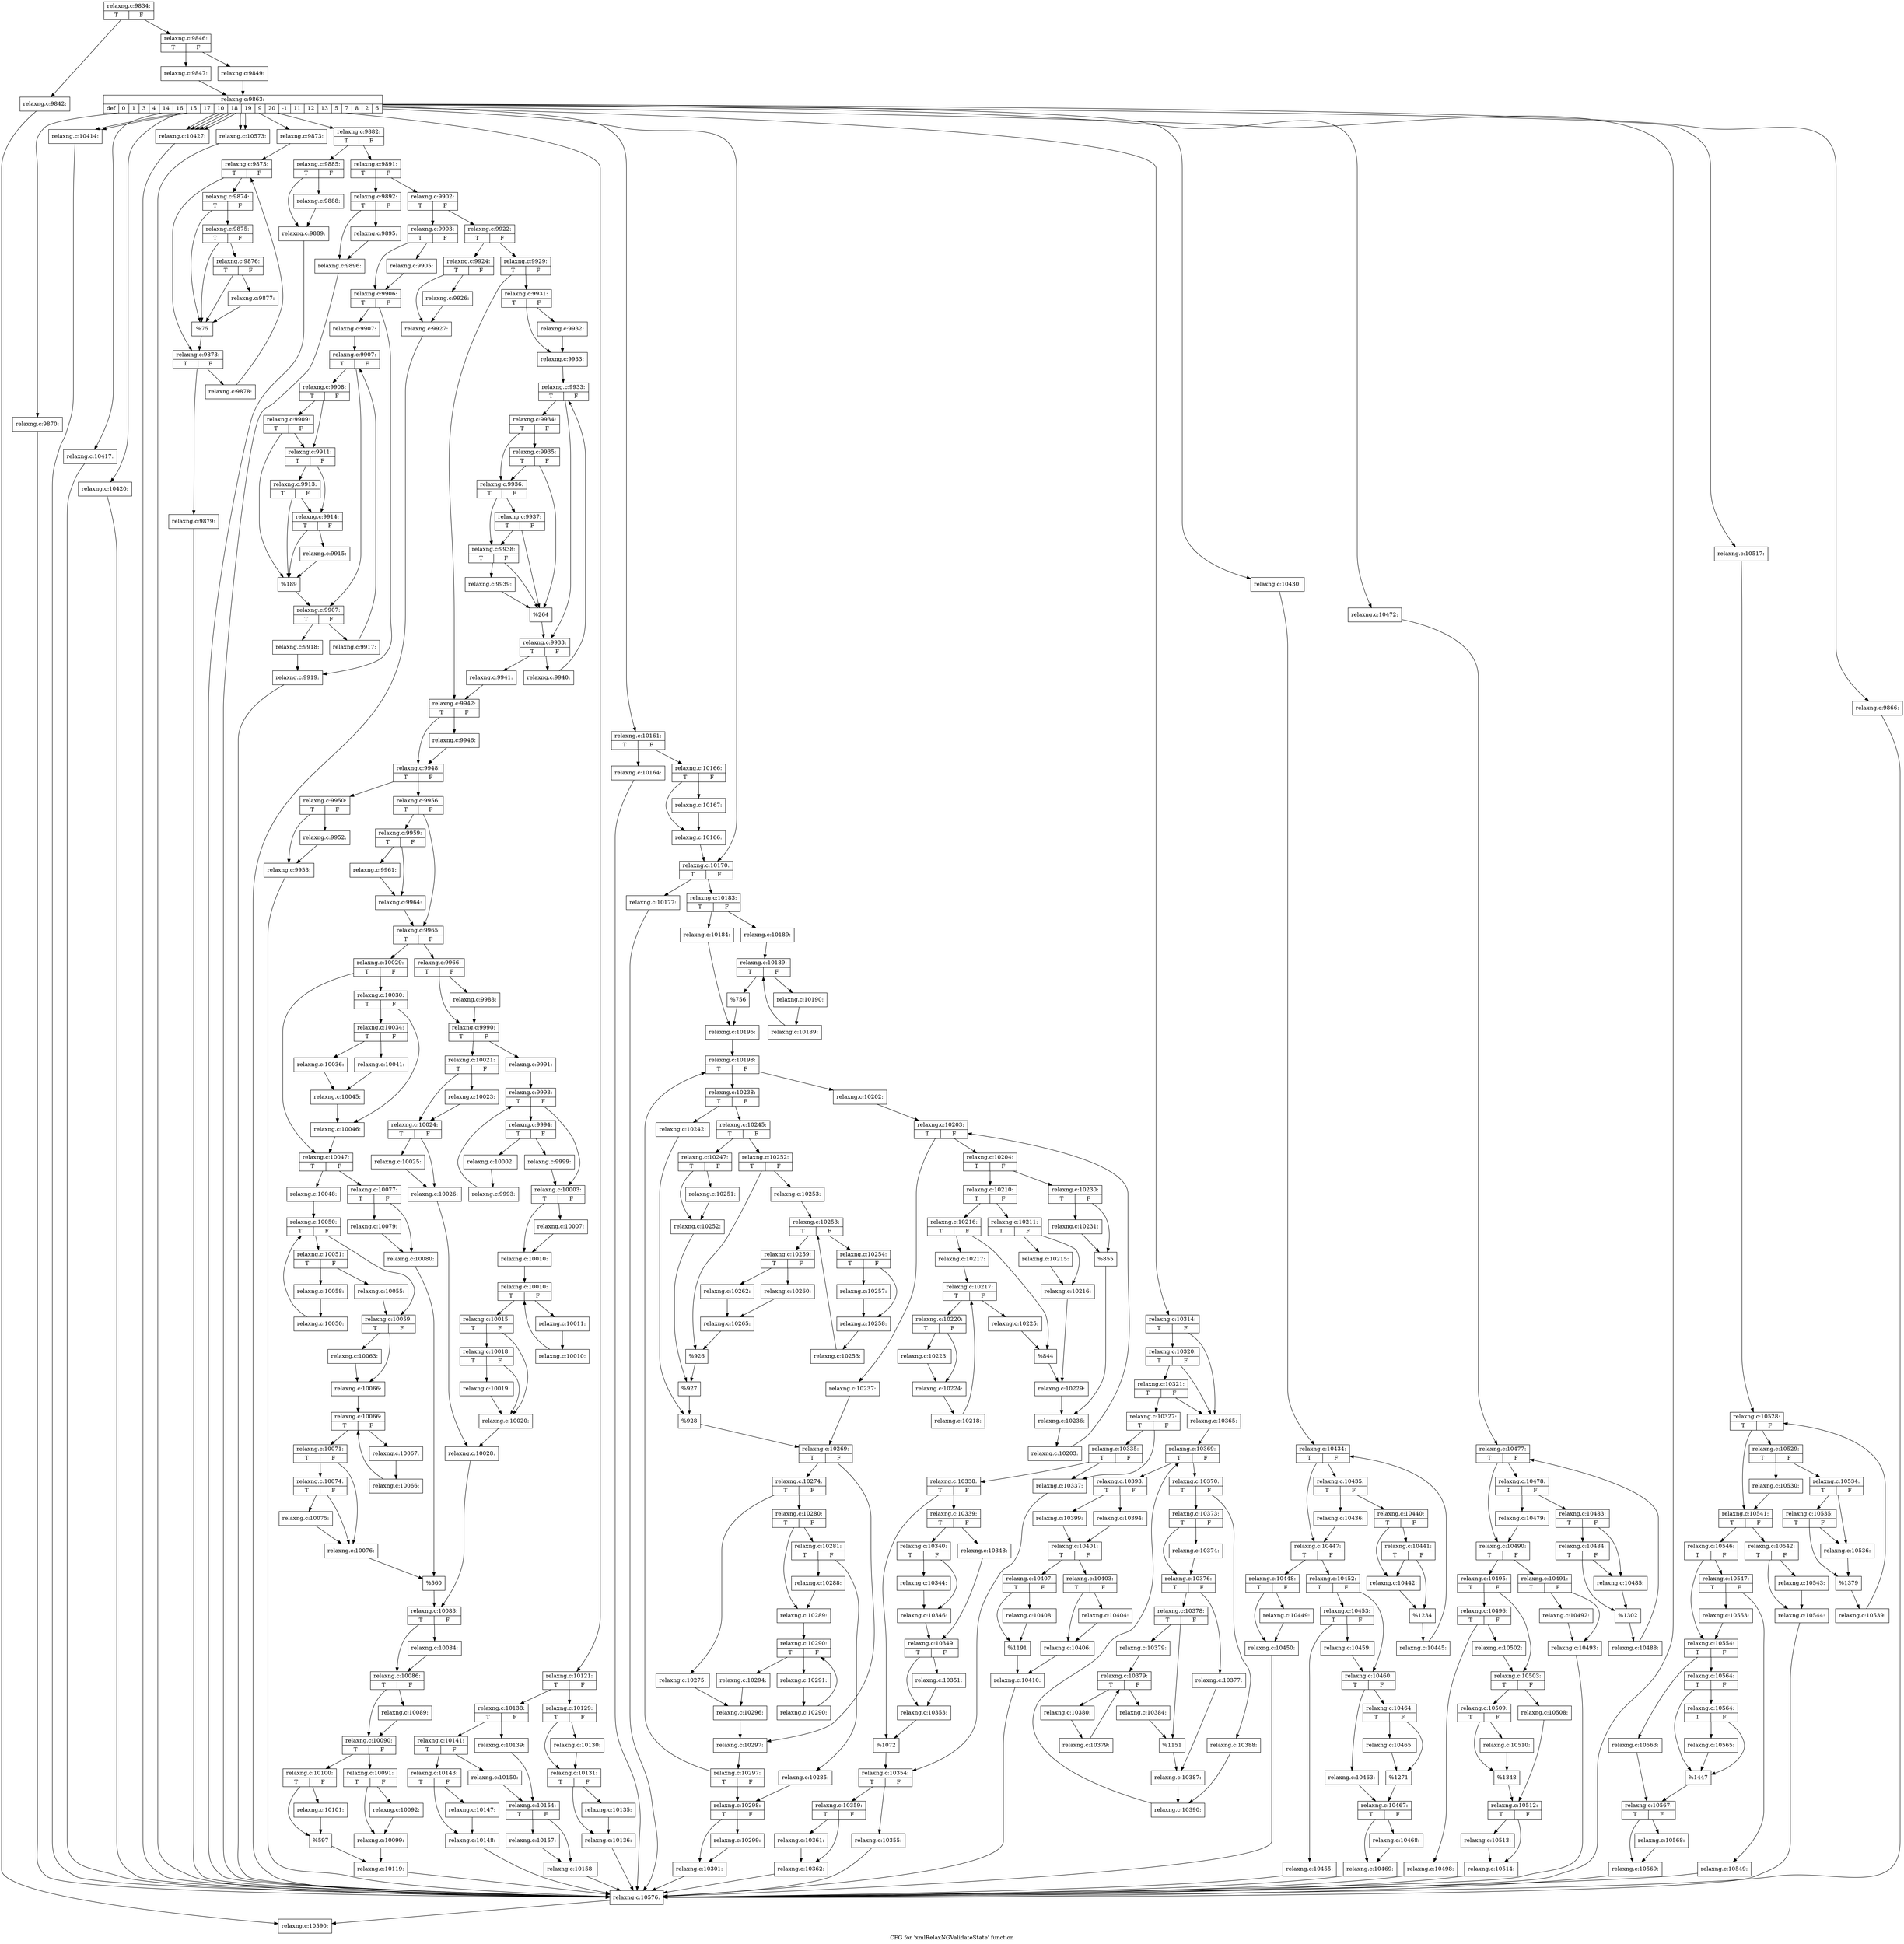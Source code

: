 digraph "CFG for 'xmlRelaxNGValidateState' function" {
	label="CFG for 'xmlRelaxNGValidateState' function";

	Node0x3f89420 [shape=record,label="{relaxng.c:9834:|{<s0>T|<s1>F}}"];
	Node0x3f89420 -> Node0x3fa2220;
	Node0x3f89420 -> Node0x3fa2270;
	Node0x3fa2220 [shape=record,label="{relaxng.c:9842:}"];
	Node0x3fa2220 -> Node0x3fa0530;
	Node0x3fa2270 [shape=record,label="{relaxng.c:9846:|{<s0>T|<s1>F}}"];
	Node0x3fa2270 -> Node0x3fa2980;
	Node0x3fa2270 -> Node0x3fa2a20;
	Node0x3fa2980 [shape=record,label="{relaxng.c:9847:}"];
	Node0x3fa2980 -> Node0x3fa29d0;
	Node0x3fa2a20 [shape=record,label="{relaxng.c:9849:}"];
	Node0x3fa2a20 -> Node0x3fa29d0;
	Node0x3fa29d0 [shape=record,label="{relaxng.c:9863:|{<s0>def|<s1>0|<s2>1|<s3>3|<s4>4|<s5>14|<s6>16|<s7>15|<s8>17|<s9>10|<s10>18|<s11>19|<s12>9|<s13>20|<s14>-1|<s15>11|<s16>12|<s17>13|<s18>5|<s19>7|<s20>8|<s21>2|<s22>6}}"];
	Node0x3fa29d0 -> Node0x3fa3830;
	Node0x3fa29d0 -> Node0x3fa3d80;
	Node0x3fa29d0 -> Node0x3fa4160;
	Node0x3fa29d0 -> Node0x3fa4380;
	Node0x3fa29d0 -> Node0x3fa6180;
	Node0x3fa29d0 -> Node0x3d61df0;
	Node0x3fa29d0 -> Node0x3d686e0;
	Node0x3fa29d0 -> Node0x3d69930;
	Node0x3fa29d0 -> Node0x3d7e530;
	Node0x3fa29d0 -> Node0x3fbaa30;
	Node0x3fa29d0 -> Node0x3fbaa30;
	Node0x3fa29d0 -> Node0x3fbaf10;
	Node0x3fa29d0 -> Node0x3fbbc40;
	Node0x3fa29d0 -> Node0x3fa3cc0;
	Node0x3fa29d0 -> Node0x3fa3cc0;
	Node0x3fa29d0 -> Node0x3fa3cc0;
	Node0x3fa29d0 -> Node0x3fa3cc0;
	Node0x3fa29d0 -> Node0x3fa3cc0;
	Node0x3fa29d0 -> Node0x3fbc6d0;
	Node0x3fa29d0 -> Node0x3fc2420;
	Node0x3fa29d0 -> Node0x3fc8be0;
	Node0x3fa29d0 -> Node0x3fd13f0;
	Node0x3fa29d0 -> Node0x3fd13f0;
	Node0x3fa3d80 [shape=record,label="{relaxng.c:9866:}"];
	Node0x3fa3d80 -> Node0x3fa3830;
	Node0x3fa4160 [shape=record,label="{relaxng.c:9870:}"];
	Node0x3fa4160 -> Node0x3fa3830;
	Node0x3fa4380 [shape=record,label="{relaxng.c:9873:}"];
	Node0x3fa4380 -> Node0x3fa4400;
	Node0x3fa4400 [shape=record,label="{relaxng.c:9873:|{<s0>T|<s1>F}}"];
	Node0x3fa4400 -> Node0x3fa46f0;
	Node0x3fa4400 -> Node0x3fa46a0;
	Node0x3fa46f0 [shape=record,label="{relaxng.c:9874:|{<s0>T|<s1>F}}"];
	Node0x3fa46f0 -> Node0x3fa49d0;
	Node0x3fa46f0 -> Node0x3fa4af0;
	Node0x3fa4af0 [shape=record,label="{relaxng.c:9875:|{<s0>T|<s1>F}}"];
	Node0x3fa4af0 -> Node0x3fa49d0;
	Node0x3fa4af0 -> Node0x3fa4a70;
	Node0x3fa4a70 [shape=record,label="{relaxng.c:9876:|{<s0>T|<s1>F}}"];
	Node0x3fa4a70 -> Node0x3fa49d0;
	Node0x3fa4a70 -> Node0x3fa4a20;
	Node0x3fa4a20 [shape=record,label="{relaxng.c:9877:}"];
	Node0x3fa4a20 -> Node0x3fa49d0;
	Node0x3fa49d0 [shape=record,label="{%75}"];
	Node0x3fa49d0 -> Node0x3fa46a0;
	Node0x3fa46a0 [shape=record,label="{relaxng.c:9873:|{<s0>T|<s1>F}}"];
	Node0x3fa46a0 -> Node0x3fa54e0;
	Node0x3fa46a0 -> Node0x3fa4620;
	Node0x3fa54e0 [shape=record,label="{relaxng.c:9878:}"];
	Node0x3fa54e0 -> Node0x3fa4400;
	Node0x3fa4620 [shape=record,label="{relaxng.c:9879:}"];
	Node0x3fa4620 -> Node0x3fa3830;
	Node0x3fa6180 [shape=record,label="{relaxng.c:9882:|{<s0>T|<s1>F}}"];
	Node0x3fa6180 -> Node0x3fa67e0;
	Node0x3fa6180 -> Node0x3fa6830;
	Node0x3fa67e0 [shape=record,label="{relaxng.c:9885:|{<s0>T|<s1>F}}"];
	Node0x3fa67e0 -> Node0x3fa6fb0;
	Node0x3fa67e0 -> Node0x3fa7000;
	Node0x3fa6fb0 [shape=record,label="{relaxng.c:9888:}"];
	Node0x3fa6fb0 -> Node0x3fa7000;
	Node0x3fa7000 [shape=record,label="{relaxng.c:9889:}"];
	Node0x3fa7000 -> Node0x3fa3830;
	Node0x3fa6830 [shape=record,label="{relaxng.c:9891:|{<s0>T|<s1>F}}"];
	Node0x3fa6830 -> Node0x3fa7830;
	Node0x3fa6830 -> Node0x3fa7880;
	Node0x3fa7830 [shape=record,label="{relaxng.c:9892:|{<s0>T|<s1>F}}"];
	Node0x3fa7830 -> Node0x3fa7fd0;
	Node0x3fa7830 -> Node0x3fa8020;
	Node0x3fa7fd0 [shape=record,label="{relaxng.c:9895:}"];
	Node0x3fa7fd0 -> Node0x3fa8020;
	Node0x3fa8020 [shape=record,label="{relaxng.c:9896:}"];
	Node0x3fa8020 -> Node0x3fa3830;
	Node0x3fa7880 [shape=record,label="{relaxng.c:9902:|{<s0>T|<s1>F}}"];
	Node0x3fa7880 -> Node0x3fa8850;
	Node0x3fa7880 -> Node0x3fa88a0;
	Node0x3fa8850 [shape=record,label="{relaxng.c:9903:|{<s0>T|<s1>F}}"];
	Node0x3fa8850 -> Node0x3fa9450;
	Node0x3fa8850 -> Node0x3fa94a0;
	Node0x3fa9450 [shape=record,label="{relaxng.c:9905:}"];
	Node0x3fa9450 -> Node0x3fa94a0;
	Node0x3fa94a0 [shape=record,label="{relaxng.c:9906:|{<s0>T|<s1>F}}"];
	Node0x3fa94a0 -> Node0x3fa9ba0;
	Node0x3fa94a0 -> Node0x3fa9bf0;
	Node0x3fa9ba0 [shape=record,label="{relaxng.c:9907:}"];
	Node0x3fa9ba0 -> Node0x3faa070;
	Node0x3faa070 [shape=record,label="{relaxng.c:9907:|{<s0>T|<s1>F}}"];
	Node0x3faa070 -> Node0x3faa300;
	Node0x3faa070 -> Node0x3faa2b0;
	Node0x3faa300 [shape=record,label="{relaxng.c:9908:|{<s0>T|<s1>F}}"];
	Node0x3faa300 -> Node0x3faa8b0;
	Node0x3faa300 -> Node0x3faa830;
	Node0x3faa8b0 [shape=record,label="{relaxng.c:9909:|{<s0>T|<s1>F}}"];
	Node0x3faa8b0 -> Node0x3faa710;
	Node0x3faa8b0 -> Node0x3faa830;
	Node0x3faa830 [shape=record,label="{relaxng.c:9911:|{<s0>T|<s1>F}}"];
	Node0x3faa830 -> Node0x3fab3a0;
	Node0x3faa830 -> Node0x3faa7b0;
	Node0x3fab3a0 [shape=record,label="{relaxng.c:9913:|{<s0>T|<s1>F}}"];
	Node0x3fab3a0 -> Node0x3faa710;
	Node0x3fab3a0 -> Node0x3faa7b0;
	Node0x3faa7b0 [shape=record,label="{relaxng.c:9914:|{<s0>T|<s1>F}}"];
	Node0x3faa7b0 -> Node0x3faa710;
	Node0x3faa7b0 -> Node0x3faa760;
	Node0x3faa760 [shape=record,label="{relaxng.c:9915:}"];
	Node0x3faa760 -> Node0x3faa710;
	Node0x3faa710 [shape=record,label="{%189}"];
	Node0x3faa710 -> Node0x3faa2b0;
	Node0x3faa2b0 [shape=record,label="{relaxng.c:9907:|{<s0>T|<s1>F}}"];
	Node0x3faa2b0 -> Node0x3fac3d0;
	Node0x3faa2b0 -> Node0x3faa230;
	Node0x3fac3d0 [shape=record,label="{relaxng.c:9917:}"];
	Node0x3fac3d0 -> Node0x3faa070;
	Node0x3faa230 [shape=record,label="{relaxng.c:9918:}"];
	Node0x3faa230 -> Node0x3fa9bf0;
	Node0x3fa9bf0 [shape=record,label="{relaxng.c:9919:}"];
	Node0x3fa9bf0 -> Node0x3fa3830;
	Node0x3fa88a0 [shape=record,label="{relaxng.c:9922:|{<s0>T|<s1>F}}"];
	Node0x3fa88a0 -> Node0x387ea90;
	Node0x3fa88a0 -> Node0x3fad2a0;
	Node0x387ea90 [shape=record,label="{relaxng.c:9924:|{<s0>T|<s1>F}}"];
	Node0x387ea90 -> Node0x3fad5d0;
	Node0x387ea90 -> Node0x3fadd40;
	Node0x3fad5d0 [shape=record,label="{relaxng.c:9926:}"];
	Node0x3fad5d0 -> Node0x3fadd40;
	Node0x3fadd40 [shape=record,label="{relaxng.c:9927:}"];
	Node0x3fadd40 -> Node0x3fa3830;
	Node0x3fad2a0 [shape=record,label="{relaxng.c:9929:|{<s0>T|<s1>F}}"];
	Node0x3fad2a0 -> Node0x3fae5e0;
	Node0x3fad2a0 -> Node0x3fae630;
	Node0x3fae5e0 [shape=record,label="{relaxng.c:9931:|{<s0>T|<s1>F}}"];
	Node0x3fae5e0 -> Node0x3faeaa0;
	Node0x3fae5e0 -> Node0x3faeaf0;
	Node0x3faeaa0 [shape=record,label="{relaxng.c:9932:}"];
	Node0x3faeaa0 -> Node0x3faeaf0;
	Node0x3faeaf0 [shape=record,label="{relaxng.c:9933:}"];
	Node0x3faeaf0 -> Node0x3faf120;
	Node0x3faf120 [shape=record,label="{relaxng.c:9933:|{<s0>T|<s1>F}}"];
	Node0x3faf120 -> Node0x3facc00;
	Node0x3faf120 -> Node0x3fa5530;
	Node0x3facc00 [shape=record,label="{relaxng.c:9934:|{<s0>T|<s1>F}}"];
	Node0x3facc00 -> Node0x3d416c0;
	Node0x3facc00 -> Node0x3d41640;
	Node0x3d416c0 [shape=record,label="{relaxng.c:9935:|{<s0>T|<s1>F}}"];
	Node0x3d416c0 -> Node0x3d41520;
	Node0x3d416c0 -> Node0x3d41640;
	Node0x3d41640 [shape=record,label="{relaxng.c:9936:|{<s0>T|<s1>F}}"];
	Node0x3d41640 -> Node0x3d42230;
	Node0x3d41640 -> Node0x3d415c0;
	Node0x3d42230 [shape=record,label="{relaxng.c:9937:|{<s0>T|<s1>F}}"];
	Node0x3d42230 -> Node0x3d41520;
	Node0x3d42230 -> Node0x3d415c0;
	Node0x3d415c0 [shape=record,label="{relaxng.c:9938:|{<s0>T|<s1>F}}"];
	Node0x3d415c0 -> Node0x3d41520;
	Node0x3d415c0 -> Node0x3d41570;
	Node0x3d41570 [shape=record,label="{relaxng.c:9939:}"];
	Node0x3d41570 -> Node0x3d41520;
	Node0x3d41520 [shape=record,label="{%264}"];
	Node0x3d41520 -> Node0x3fa5530;
	Node0x3fa5530 [shape=record,label="{relaxng.c:9933:|{<s0>T|<s1>F}}"];
	Node0x3fa5530 -> Node0x3d43260;
	Node0x3fa5530 -> Node0x3faf300;
	Node0x3d43260 [shape=record,label="{relaxng.c:9940:}"];
	Node0x3d43260 -> Node0x3faf120;
	Node0x3faf300 [shape=record,label="{relaxng.c:9941:}"];
	Node0x3faf300 -> Node0x3fae630;
	Node0x3fae630 [shape=record,label="{relaxng.c:9942:|{<s0>T|<s1>F}}"];
	Node0x3fae630 -> Node0x3d440d0;
	Node0x3fae630 -> Node0x3d44120;
	Node0x3d440d0 [shape=record,label="{relaxng.c:9946:}"];
	Node0x3d440d0 -> Node0x3d44120;
	Node0x3d44120 [shape=record,label="{relaxng.c:9948:|{<s0>T|<s1>F}}"];
	Node0x3d44120 -> Node0x3d44c90;
	Node0x3d44120 -> Node0x3d44ce0;
	Node0x3d44c90 [shape=record,label="{relaxng.c:9950:|{<s0>T|<s1>F}}"];
	Node0x3d44c90 -> Node0x3d451e0;
	Node0x3d44c90 -> Node0x3d45230;
	Node0x3d451e0 [shape=record,label="{relaxng.c:9952:}"];
	Node0x3d451e0 -> Node0x3d45230;
	Node0x3d45230 [shape=record,label="{relaxng.c:9953:}"];
	Node0x3d45230 -> Node0x3fa3830;
	Node0x3d44ce0 [shape=record,label="{relaxng.c:9956:|{<s0>T|<s1>F}}"];
	Node0x3d44ce0 -> Node0x3d45f40;
	Node0x3d44ce0 -> Node0x3d45f90;
	Node0x3d45f40 [shape=record,label="{relaxng.c:9959:|{<s0>T|<s1>F}}"];
	Node0x3d45f40 -> Node0x3d46820;
	Node0x3d45f40 -> Node0x3d46870;
	Node0x3d46820 [shape=record,label="{relaxng.c:9961:}"];
	Node0x3d46820 -> Node0x3d46870;
	Node0x3d46870 [shape=record,label="{relaxng.c:9964:}"];
	Node0x3d46870 -> Node0x3d45f90;
	Node0x3d45f90 [shape=record,label="{relaxng.c:9965:|{<s0>T|<s1>F}}"];
	Node0x3d45f90 -> Node0x3d471d0;
	Node0x3d45f90 -> Node0x3d47270;
	Node0x3d471d0 [shape=record,label="{relaxng.c:9966:|{<s0>T|<s1>F}}"];
	Node0x3d471d0 -> Node0x39ec740;
	Node0x3d471d0 -> Node0x39ec6f0;
	Node0x39ec740 [shape=record,label="{relaxng.c:9988:}"];
	Node0x39ec740 -> Node0x39ec6f0;
	Node0x39ec6f0 [shape=record,label="{relaxng.c:9990:|{<s0>T|<s1>F}}"];
	Node0x39ec6f0 -> Node0x39ed950;
	Node0x39ec6f0 -> Node0x39ed9f0;
	Node0x39ed950 [shape=record,label="{relaxng.c:9991:}"];
	Node0x39ed950 -> Node0x39ee0d0;
	Node0x39ee0d0 [shape=record,label="{relaxng.c:9993:|{<s0>T|<s1>F}}"];
	Node0x39ee0d0 -> Node0x39ee2d0;
	Node0x39ee0d0 -> Node0x39edf70;
	Node0x39ee2d0 [shape=record,label="{relaxng.c:9994:|{<s0>T|<s1>F}}"];
	Node0x39ee2d0 -> Node0x39ef390;
	Node0x39ee2d0 -> Node0x39ef3e0;
	Node0x39ef390 [shape=record,label="{relaxng.c:9999:}"];
	Node0x39ef390 -> Node0x39edf70;
	Node0x39ef3e0 [shape=record,label="{relaxng.c:10002:}"];
	Node0x39ef3e0 -> Node0x39ee280;
	Node0x39ee280 [shape=record,label="{relaxng.c:9993:}"];
	Node0x39ee280 -> Node0x39ee0d0;
	Node0x39edf70 [shape=record,label="{relaxng.c:10003:|{<s0>T|<s1>F}}"];
	Node0x39edf70 -> Node0x39efd00;
	Node0x39edf70 -> Node0x39efd50;
	Node0x39efd00 [shape=record,label="{relaxng.c:10007:}"];
	Node0x39efd00 -> Node0x39efd50;
	Node0x39efd50 [shape=record,label="{relaxng.c:10010:}"];
	Node0x39efd50 -> Node0x39f06c0;
	Node0x39f06c0 [shape=record,label="{relaxng.c:10010:|{<s0>T|<s1>F}}"];
	Node0x39f06c0 -> Node0x3d53bc0;
	Node0x39f06c0 -> Node0x39f0560;
	Node0x3d53bc0 [shape=record,label="{relaxng.c:10011:}"];
	Node0x3d53bc0 -> Node0x3d53b70;
	Node0x3d53b70 [shape=record,label="{relaxng.c:10010:}"];
	Node0x3d53b70 -> Node0x39f06c0;
	Node0x39f0560 [shape=record,label="{relaxng.c:10015:|{<s0>T|<s1>F}}"];
	Node0x39f0560 -> Node0x3d55240;
	Node0x39f0560 -> Node0x3d551f0;
	Node0x3d55240 [shape=record,label="{relaxng.c:10018:|{<s0>T|<s1>F}}"];
	Node0x3d55240 -> Node0x3d551a0;
	Node0x3d55240 -> Node0x3d551f0;
	Node0x3d551a0 [shape=record,label="{relaxng.c:10019:}"];
	Node0x3d551a0 -> Node0x3d551f0;
	Node0x3d551f0 [shape=record,label="{relaxng.c:10020:}"];
	Node0x3d551f0 -> Node0x39ed9a0;
	Node0x39ed9f0 [shape=record,label="{relaxng.c:10021:|{<s0>T|<s1>F}}"];
	Node0x39ed9f0 -> Node0x3d55ce0;
	Node0x39ed9f0 -> Node0x3d55d30;
	Node0x3d55ce0 [shape=record,label="{relaxng.c:10023:}"];
	Node0x3d55ce0 -> Node0x3d55d30;
	Node0x3d55d30 [shape=record,label="{relaxng.c:10024:|{<s0>T|<s1>F}}"];
	Node0x3d55d30 -> Node0x3d56570;
	Node0x3d55d30 -> Node0x3d565c0;
	Node0x3d56570 [shape=record,label="{relaxng.c:10025:}"];
	Node0x3d56570 -> Node0x3d565c0;
	Node0x3d565c0 [shape=record,label="{relaxng.c:10026:}"];
	Node0x3d565c0 -> Node0x39ed9a0;
	Node0x39ed9a0 [shape=record,label="{relaxng.c:10028:}"];
	Node0x39ed9a0 -> Node0x3d47220;
	Node0x3d47270 [shape=record,label="{relaxng.c:10029:|{<s0>T|<s1>F}}"];
	Node0x3d47270 -> Node0x3d56f40;
	Node0x3d47270 -> Node0x3d56f90;
	Node0x3d56f40 [shape=record,label="{relaxng.c:10030:|{<s0>T|<s1>F}}"];
	Node0x3d56f40 -> Node0x39ec410;
	Node0x3d56f40 -> Node0x3d57bd0;
	Node0x39ec410 [shape=record,label="{relaxng.c:10034:|{<s0>T|<s1>F}}"];
	Node0x39ec410 -> Node0x3d58350;
	Node0x39ec410 -> Node0x3d583f0;
	Node0x3d58350 [shape=record,label="{relaxng.c:10036:}"];
	Node0x3d58350 -> Node0x3d583a0;
	Node0x3d583f0 [shape=record,label="{relaxng.c:10041:}"];
	Node0x3d583f0 -> Node0x3d583a0;
	Node0x3d583a0 [shape=record,label="{relaxng.c:10045:}"];
	Node0x3d583a0 -> Node0x3d57bd0;
	Node0x3d57bd0 [shape=record,label="{relaxng.c:10046:}"];
	Node0x3d57bd0 -> Node0x3d56f90;
	Node0x3d56f90 [shape=record,label="{relaxng.c:10047:|{<s0>T|<s1>F}}"];
	Node0x3d56f90 -> Node0x3d59570;
	Node0x3d56f90 -> Node0x3d59610;
	Node0x3d59570 [shape=record,label="{relaxng.c:10048:}"];
	Node0x3d59570 -> Node0x3d59cf0;
	Node0x3d59cf0 [shape=record,label="{relaxng.c:10050:|{<s0>T|<s1>F}}"];
	Node0x3d59cf0 -> Node0x3d59ef0;
	Node0x3d59cf0 -> Node0x3d59b90;
	Node0x3d59ef0 [shape=record,label="{relaxng.c:10051:|{<s0>T|<s1>F}}"];
	Node0x3d59ef0 -> Node0x3d5abe0;
	Node0x3d59ef0 -> Node0x3d5ac30;
	Node0x3d5abe0 [shape=record,label="{relaxng.c:10055:}"];
	Node0x3d5abe0 -> Node0x3d59b90;
	Node0x3d5ac30 [shape=record,label="{relaxng.c:10058:}"];
	Node0x3d5ac30 -> Node0x3d59ea0;
	Node0x3d59ea0 [shape=record,label="{relaxng.c:10050:}"];
	Node0x3d59ea0 -> Node0x3d59cf0;
	Node0x3d59b90 [shape=record,label="{relaxng.c:10059:|{<s0>T|<s1>F}}"];
	Node0x3d59b90 -> Node0x3d5b550;
	Node0x3d59b90 -> Node0x3d5b5a0;
	Node0x3d5b550 [shape=record,label="{relaxng.c:10063:}"];
	Node0x3d5b550 -> Node0x3d5b5a0;
	Node0x3d5b5a0 [shape=record,label="{relaxng.c:10066:}"];
	Node0x3d5b5a0 -> Node0x3d5bf10;
	Node0x3d5bf10 [shape=record,label="{relaxng.c:10066:|{<s0>T|<s1>F}}"];
	Node0x3d5bf10 -> Node0x3d5c170;
	Node0x3d5bf10 -> Node0x3d5bdb0;
	Node0x3d5c170 [shape=record,label="{relaxng.c:10067:}"];
	Node0x3d5c170 -> Node0x3d5c120;
	Node0x3d5c120 [shape=record,label="{relaxng.c:10066:}"];
	Node0x3d5c120 -> Node0x3d5bf10;
	Node0x3d5bdb0 [shape=record,label="{relaxng.c:10071:|{<s0>T|<s1>F}}"];
	Node0x3d5bdb0 -> Node0x3d5dd40;
	Node0x3d5bdb0 -> Node0x3d5dcf0;
	Node0x3d5dd40 [shape=record,label="{relaxng.c:10074:|{<s0>T|<s1>F}}"];
	Node0x3d5dd40 -> Node0x3d5dca0;
	Node0x3d5dd40 -> Node0x3d5dcf0;
	Node0x3d5dca0 [shape=record,label="{relaxng.c:10075:}"];
	Node0x3d5dca0 -> Node0x3d5dcf0;
	Node0x3d5dcf0 [shape=record,label="{relaxng.c:10076:}"];
	Node0x3d5dcf0 -> Node0x3d595c0;
	Node0x3d59610 [shape=record,label="{relaxng.c:10077:|{<s0>T|<s1>F}}"];
	Node0x3d59610 -> Node0x3d5e7e0;
	Node0x3d59610 -> Node0x3d5e830;
	Node0x3d5e7e0 [shape=record,label="{relaxng.c:10079:}"];
	Node0x3d5e7e0 -> Node0x3d5e830;
	Node0x3d5e830 [shape=record,label="{relaxng.c:10080:}"];
	Node0x3d5e830 -> Node0x3d595c0;
	Node0x3d595c0 [shape=record,label="{%560}"];
	Node0x3d595c0 -> Node0x3d47220;
	Node0x3d47220 [shape=record,label="{relaxng.c:10083:|{<s0>T|<s1>F}}"];
	Node0x3d47220 -> Node0x3d5f1b0;
	Node0x3d47220 -> Node0x3d5f200;
	Node0x3d5f1b0 [shape=record,label="{relaxng.c:10084:}"];
	Node0x3d5f1b0 -> Node0x3d5f200;
	Node0x3d5f200 [shape=record,label="{relaxng.c:10086:|{<s0>T|<s1>F}}"];
	Node0x3d5f200 -> Node0x3d5fe50;
	Node0x3d5f200 -> Node0x3d5fea0;
	Node0x3d5fe50 [shape=record,label="{relaxng.c:10089:}"];
	Node0x3d5fe50 -> Node0x3d5fea0;
	Node0x3d5fea0 [shape=record,label="{relaxng.c:10090:|{<s0>T|<s1>F}}"];
	Node0x3d5fea0 -> Node0x3d60750;
	Node0x3d5fea0 -> Node0x3d607f0;
	Node0x3d60750 [shape=record,label="{relaxng.c:10091:|{<s0>T|<s1>F}}"];
	Node0x3d60750 -> Node0x3d60bb0;
	Node0x3d60750 -> Node0x3d60c00;
	Node0x3d60bb0 [shape=record,label="{relaxng.c:10092:}"];
	Node0x3d60bb0 -> Node0x3d60c00;
	Node0x3d60c00 [shape=record,label="{relaxng.c:10099:}"];
	Node0x3d60c00 -> Node0x3d607a0;
	Node0x3d607f0 [shape=record,label="{relaxng.c:10100:|{<s0>T|<s1>F}}"];
	Node0x3d607f0 -> Node0x3d615c0;
	Node0x3d607f0 -> Node0x3d61610;
	Node0x3d615c0 [shape=record,label="{relaxng.c:10101:}"];
	Node0x3d615c0 -> Node0x3d61610;
	Node0x3d61610 [shape=record,label="{%597}"];
	Node0x3d61610 -> Node0x3d607a0;
	Node0x3d607a0 [shape=record,label="{relaxng.c:10119:}"];
	Node0x3d607a0 -> Node0x3fa3830;
	Node0x3d61df0 [shape=record,label="{relaxng.c:10121:|{<s0>T|<s1>F}}"];
	Node0x3d61df0 -> Node0x3d63050;
	Node0x3d61df0 -> Node0x3d63830;
	Node0x3d63050 [shape=record,label="{relaxng.c:10129:|{<s0>T|<s1>F}}"];
	Node0x3d63050 -> Node0x3d63a50;
	Node0x3d63050 -> Node0x3d63aa0;
	Node0x3d63a50 [shape=record,label="{relaxng.c:10130:}"];
	Node0x3d63a50 -> Node0x3d63aa0;
	Node0x3d63aa0 [shape=record,label="{relaxng.c:10131:|{<s0>T|<s1>F}}"];
	Node0x3d63aa0 -> Node0x3d647f0;
	Node0x3d63aa0 -> Node0x3d64840;
	Node0x3d647f0 [shape=record,label="{relaxng.c:10135:}"];
	Node0x3d647f0 -> Node0x3d64840;
	Node0x3d64840 [shape=record,label="{relaxng.c:10136:}"];
	Node0x3d64840 -> Node0x3fa3830;
	Node0x3d63830 [shape=record,label="{relaxng.c:10138:|{<s0>T|<s1>F}}"];
	Node0x3d63830 -> Node0x3d65020;
	Node0x3d63830 -> Node0x3d650c0;
	Node0x3d65020 [shape=record,label="{relaxng.c:10139:}"];
	Node0x3d65020 -> Node0x3d65070;
	Node0x3d650c0 [shape=record,label="{relaxng.c:10141:|{<s0>T|<s1>F}}"];
	Node0x3d650c0 -> Node0x3d65d30;
	Node0x3d650c0 -> Node0x3d65d80;
	Node0x3d65d30 [shape=record,label="{relaxng.c:10143:|{<s0>T|<s1>F}}"];
	Node0x3d65d30 -> Node0x3d66760;
	Node0x3d65d30 -> Node0x3d667b0;
	Node0x3d66760 [shape=record,label="{relaxng.c:10147:}"];
	Node0x3d66760 -> Node0x3d667b0;
	Node0x3d667b0 [shape=record,label="{relaxng.c:10148:}"];
	Node0x3d667b0 -> Node0x3fa3830;
	Node0x3d65d80 [shape=record,label="{relaxng.c:10150:}"];
	Node0x3d65d80 -> Node0x3d65070;
	Node0x3d65070 [shape=record,label="{relaxng.c:10154:|{<s0>T|<s1>F}}"];
	Node0x3d65070 -> Node0x3d67f40;
	Node0x3d65070 -> Node0x3d67f90;
	Node0x3d67f40 [shape=record,label="{relaxng.c:10157:}"];
	Node0x3d67f40 -> Node0x3d67f90;
	Node0x3d67f90 [shape=record,label="{relaxng.c:10158:}"];
	Node0x3d67f90 -> Node0x3fa3830;
	Node0x3d686e0 [shape=record,label="{relaxng.c:10161:|{<s0>T|<s1>F}}"];
	Node0x3d686e0 -> Node0x3d68e30;
	Node0x3d686e0 -> Node0x3d68e80;
	Node0x3d68e30 [shape=record,label="{relaxng.c:10164:}"];
	Node0x3d68e30 -> Node0x3fa3830;
	Node0x3d68e80 [shape=record,label="{relaxng.c:10166:|{<s0>T|<s1>F}}"];
	Node0x3d68e80 -> Node0x3d69280;
	Node0x3d68e80 -> Node0x3d692d0;
	Node0x3d69280 [shape=record,label="{relaxng.c:10167:}"];
	Node0x3d69280 -> Node0x3d692d0;
	Node0x3d692d0 [shape=record,label="{relaxng.c:10166:}"];
	Node0x3d692d0 -> Node0x3d69930;
	Node0x3d69930 [shape=record,label="{relaxng.c:10170:|{<s0>T|<s1>F}}"];
	Node0x3d69930 -> Node0x3d6ae90;
	Node0x3d69930 -> Node0x3d6aee0;
	Node0x3d6ae90 [shape=record,label="{relaxng.c:10177:}"];
	Node0x3d6ae90 -> Node0x3fa3830;
	Node0x3d6aee0 [shape=record,label="{relaxng.c:10183:|{<s0>T|<s1>F}}"];
	Node0x3d6aee0 -> Node0x3d6b420;
	Node0x3d6aee0 -> Node0x3d6b4c0;
	Node0x3d6b420 [shape=record,label="{relaxng.c:10184:}"];
	Node0x3d6b420 -> Node0x3d6b470;
	Node0x3d6b4c0 [shape=record,label="{relaxng.c:10189:}"];
	Node0x3d6b4c0 -> Node0x3d6c020;
	Node0x3d6c020 [shape=record,label="{relaxng.c:10189:|{<s0>T|<s1>F}}"];
	Node0x3d6c020 -> Node0x3d6c280;
	Node0x3d6c020 -> Node0x3d6bec0;
	Node0x3d6c280 [shape=record,label="{relaxng.c:10190:}"];
	Node0x3d6c280 -> Node0x3d6c230;
	Node0x3d6c230 [shape=record,label="{relaxng.c:10189:}"];
	Node0x3d6c230 -> Node0x3d6c020;
	Node0x3d6bec0 [shape=record,label="{%756}"];
	Node0x3d6bec0 -> Node0x3d6b470;
	Node0x3d6b470 [shape=record,label="{relaxng.c:10195:}"];
	Node0x3d6b470 -> Node0x3d6d990;
	Node0x3d6d990 [shape=record,label="{relaxng.c:10198:|{<s0>T|<s1>F}}"];
	Node0x3d6d990 -> Node0x3d6df70;
	Node0x3d6d990 -> Node0x3d6e010;
	Node0x3d6df70 [shape=record,label="{relaxng.c:10202:}"];
	Node0x3d6df70 -> Node0x3d6e870;
	Node0x3d6e870 [shape=record,label="{relaxng.c:10203:|{<s0>T|<s1>F}}"];
	Node0x3d6e870 -> Node0x3d6eb50;
	Node0x3d6e870 -> Node0x3d6e6d0;
	Node0x3d6eb50 [shape=record,label="{relaxng.c:10204:|{<s0>T|<s1>F}}"];
	Node0x3d6eb50 -> Node0x3d6fb30;
	Node0x3d6eb50 -> Node0x3d6fbd0;
	Node0x3d6fb30 [shape=record,label="{relaxng.c:10210:|{<s0>T|<s1>F}}"];
	Node0x3d6fb30 -> Node0x3d6ff90;
	Node0x3d6fb30 -> Node0x3d70030;
	Node0x3d6ff90 [shape=record,label="{relaxng.c:10211:|{<s0>T|<s1>F}}"];
	Node0x3d6ff90 -> Node0x3d70b50;
	Node0x3d6ff90 -> Node0x3d70ba0;
	Node0x3d70b50 [shape=record,label="{relaxng.c:10215:}"];
	Node0x3d70b50 -> Node0x3d70ba0;
	Node0x3d70ba0 [shape=record,label="{relaxng.c:10216:}"];
	Node0x3d70ba0 -> Node0x3d6ffe0;
	Node0x3d70030 [shape=record,label="{relaxng.c:10216:|{<s0>T|<s1>F}}"];
	Node0x3d70030 -> Node0x3d710f0;
	Node0x3d70030 -> Node0x3d71140;
	Node0x3d710f0 [shape=record,label="{relaxng.c:10217:}"];
	Node0x3d710f0 -> Node0x3d71760;
	Node0x3d71760 [shape=record,label="{relaxng.c:10217:|{<s0>T|<s1>F}}"];
	Node0x3d71760 -> Node0x3d719e0;
	Node0x3d71760 -> Node0x3d715c0;
	Node0x3d719e0 [shape=record,label="{relaxng.c:10220:|{<s0>T|<s1>F}}"];
	Node0x3d719e0 -> Node0x3d726c0;
	Node0x3d719e0 -> Node0x3d72710;
	Node0x3d726c0 [shape=record,label="{relaxng.c:10223:}"];
	Node0x3d726c0 -> Node0x3d72710;
	Node0x3d72710 [shape=record,label="{relaxng.c:10224:}"];
	Node0x3d72710 -> Node0x3d71950;
	Node0x3d71950 [shape=record,label="{relaxng.c:10218:}"];
	Node0x3d71950 -> Node0x3d71760;
	Node0x3d715c0 [shape=record,label="{relaxng.c:10225:}"];
	Node0x3d715c0 -> Node0x3d71140;
	Node0x3d71140 [shape=record,label="{%844}"];
	Node0x3d71140 -> Node0x3d6ffe0;
	Node0x3d6ffe0 [shape=record,label="{relaxng.c:10229:}"];
	Node0x3d6ffe0 -> Node0x3d6fb80;
	Node0x3d6fbd0 [shape=record,label="{relaxng.c:10230:|{<s0>T|<s1>F}}"];
	Node0x3d6fbd0 -> Node0x3d736c0;
	Node0x3d6fbd0 -> Node0x3d73710;
	Node0x3d736c0 [shape=record,label="{relaxng.c:10231:}"];
	Node0x3d736c0 -> Node0x3d73710;
	Node0x3d73710 [shape=record,label="{%855}"];
	Node0x3d73710 -> Node0x3d6fb80;
	Node0x3d6fb80 [shape=record,label="{relaxng.c:10236:}"];
	Node0x3d6fb80 -> Node0x3d6eac0;
	Node0x3d6eac0 [shape=record,label="{relaxng.c:10203:}"];
	Node0x3d6eac0 -> Node0x3d6e870;
	Node0x3d6e6d0 [shape=record,label="{relaxng.c:10237:}"];
	Node0x3d6e6d0 -> Node0x3d6dfc0;
	Node0x3d6e010 [shape=record,label="{relaxng.c:10238:|{<s0>T|<s1>F}}"];
	Node0x3d6e010 -> Node0x3d74b20;
	Node0x3d6e010 -> Node0x3d74bc0;
	Node0x3d74b20 [shape=record,label="{relaxng.c:10242:}"];
	Node0x3d74b20 -> Node0x3d74b70;
	Node0x3d74bc0 [shape=record,label="{relaxng.c:10245:|{<s0>T|<s1>F}}"];
	Node0x3d74bc0 -> Node0x3d75850;
	Node0x3d74bc0 -> Node0x3d758f0;
	Node0x3d75850 [shape=record,label="{relaxng.c:10247:|{<s0>T|<s1>F}}"];
	Node0x3d75850 -> Node0x3d76470;
	Node0x3d75850 -> Node0x3d764c0;
	Node0x3d76470 [shape=record,label="{relaxng.c:10251:}"];
	Node0x3d76470 -> Node0x3d764c0;
	Node0x3d764c0 [shape=record,label="{relaxng.c:10252:}"];
	Node0x3d764c0 -> Node0x3d758a0;
	Node0x3d758f0 [shape=record,label="{relaxng.c:10252:|{<s0>T|<s1>F}}"];
	Node0x3d758f0 -> Node0x3d76a10;
	Node0x3d758f0 -> Node0x3d76a60;
	Node0x3d76a10 [shape=record,label="{relaxng.c:10253:}"];
	Node0x3d76a10 -> Node0x3d77080;
	Node0x3d77080 [shape=record,label="{relaxng.c:10253:|{<s0>T|<s1>F}}"];
	Node0x3d77080 -> Node0x3d77300;
	Node0x3d77080 -> Node0x3d76ee0;
	Node0x3d77300 [shape=record,label="{relaxng.c:10254:|{<s0>T|<s1>F}}"];
	Node0x3d77300 -> Node0x3d77fe0;
	Node0x3d77300 -> Node0x3d78030;
	Node0x3d77fe0 [shape=record,label="{relaxng.c:10257:}"];
	Node0x3d77fe0 -> Node0x3d78030;
	Node0x3d78030 [shape=record,label="{relaxng.c:10258:}"];
	Node0x3d78030 -> Node0x3d77270;
	Node0x3d77270 [shape=record,label="{relaxng.c:10253:}"];
	Node0x3d77270 -> Node0x3d77080;
	Node0x3d76ee0 [shape=record,label="{relaxng.c:10259:|{<s0>T|<s1>F}}"];
	Node0x3d76ee0 -> Node0x3d787d0;
	Node0x3d76ee0 -> Node0x3d78870;
	Node0x3d787d0 [shape=record,label="{relaxng.c:10260:}"];
	Node0x3d787d0 -> Node0x3d78820;
	Node0x3d78870 [shape=record,label="{relaxng.c:10262:}"];
	Node0x3d78870 -> Node0x3d78820;
	Node0x3d78820 [shape=record,label="{relaxng.c:10265:}"];
	Node0x3d78820 -> Node0x3d76a60;
	Node0x3d76a60 [shape=record,label="{%926}"];
	Node0x3d76a60 -> Node0x3d758a0;
	Node0x3d758a0 [shape=record,label="{%927}"];
	Node0x3d758a0 -> Node0x3d74b70;
	Node0x3d74b70 [shape=record,label="{%928}"];
	Node0x3d74b70 -> Node0x3d6dfc0;
	Node0x3d6dfc0 [shape=record,label="{relaxng.c:10269:|{<s0>T|<s1>F}}"];
	Node0x3d6dfc0 -> Node0x3d79950;
	Node0x3d6dfc0 -> Node0x3d799a0;
	Node0x3d79950 [shape=record,label="{relaxng.c:10274:|{<s0>T|<s1>F}}"];
	Node0x3d79950 -> Node0x3d79ca0;
	Node0x3d79950 -> Node0x3d79d40;
	Node0x3d79ca0 [shape=record,label="{relaxng.c:10275:}"];
	Node0x3d79ca0 -> Node0x3d79cf0;
	Node0x3d79d40 [shape=record,label="{relaxng.c:10280:|{<s0>T|<s1>F}}"];
	Node0x3d79d40 -> Node0x3d7ab50;
	Node0x3d79d40 -> Node0x3d7aba0;
	Node0x3d7ab50 [shape=record,label="{relaxng.c:10281:|{<s0>T|<s1>F}}"];
	Node0x3d7ab50 -> Node0x3d7b600;
	Node0x3d7ab50 -> Node0x3d7b650;
	Node0x3d7b600 [shape=record,label="{relaxng.c:10285:}"];
	Node0x3d7b600 -> Node0x3d6d8f0;
	Node0x3d7b650 [shape=record,label="{relaxng.c:10288:}"];
	Node0x3d7b650 -> Node0x3d7aba0;
	Node0x3d7aba0 [shape=record,label="{relaxng.c:10289:}"];
	Node0x3d7aba0 -> Node0x3d7c0a0;
	Node0x3d7c0a0 [shape=record,label="{relaxng.c:10290:|{<s0>T|<s1>F}}"];
	Node0x3d7c0a0 -> Node0x3d7c380;
	Node0x3d7c0a0 -> Node0x3d7bea0;
	Node0x3d7c380 [shape=record,label="{relaxng.c:10291:}"];
	Node0x3d7c380 -> Node0x3d7c2f0;
	Node0x3d7c2f0 [shape=record,label="{relaxng.c:10290:}"];
	Node0x3d7c2f0 -> Node0x3d7c0a0;
	Node0x3d7bea0 [shape=record,label="{relaxng.c:10294:}"];
	Node0x3d7bea0 -> Node0x3d79cf0;
	Node0x3d79cf0 [shape=record,label="{relaxng.c:10296:}"];
	Node0x3d79cf0 -> Node0x3d799a0;
	Node0x3d799a0 [shape=record,label="{relaxng.c:10297:}"];
	Node0x3d799a0 -> Node0x3d6d940;
	Node0x3d6d940 [shape=record,label="{relaxng.c:10297:|{<s0>T|<s1>F}}"];
	Node0x3d6d940 -> Node0x3d6d990;
	Node0x3d6d940 -> Node0x3d6d8f0;
	Node0x3d6d8f0 [shape=record,label="{relaxng.c:10298:|{<s0>T|<s1>F}}"];
	Node0x3d6d8f0 -> Node0x3d7d860;
	Node0x3d6d8f0 -> Node0x3d7d8b0;
	Node0x3d7d860 [shape=record,label="{relaxng.c:10299:}"];
	Node0x3d7d860 -> Node0x3d7d8b0;
	Node0x3d7d8b0 [shape=record,label="{relaxng.c:10301:}"];
	Node0x3d7d8b0 -> Node0x3fa3830;
	Node0x3d7e530 [shape=record,label="{relaxng.c:10314:|{<s0>T|<s1>F}}"];
	Node0x3d7e530 -> Node0x3d7f420;
	Node0x3d7e530 -> Node0x3d7f350;
	Node0x3d7f420 [shape=record,label="{relaxng.c:10320:|{<s0>T|<s1>F}}"];
	Node0x3d7f420 -> Node0x3d7f3a0;
	Node0x3d7f420 -> Node0x3d7f350;
	Node0x3d7f3a0 [shape=record,label="{relaxng.c:10321:|{<s0>T|<s1>F}}"];
	Node0x3d7f3a0 -> Node0x3d7f300;
	Node0x3d7f3a0 -> Node0x3d7f350;
	Node0x3d7f300 [shape=record,label="{relaxng.c:10327:|{<s0>T|<s1>F}}"];
	Node0x3d7f300 -> Node0x3d80510;
	Node0x3d7f300 -> Node0x3d80600;
	Node0x3d80600 [shape=record,label="{relaxng.c:10335:|{<s0>T|<s1>F}}"];
	Node0x3d80600 -> Node0x3d80510;
	Node0x3d80600 -> Node0x3d805b0;
	Node0x3d80510 [shape=record,label="{relaxng.c:10337:}"];
	Node0x3d80510 -> Node0x3d80560;
	Node0x3d805b0 [shape=record,label="{relaxng.c:10338:|{<s0>T|<s1>F}}"];
	Node0x3d805b0 -> Node0x3faf690;
	Node0x3d805b0 -> Node0x3faf9c0;
	Node0x3faf690 [shape=record,label="{relaxng.c:10339:|{<s0>T|<s1>F}}"];
	Node0x3faf690 -> Node0x3fafe00;
	Node0x3faf690 -> Node0x3fafea0;
	Node0x3fafe00 [shape=record,label="{relaxng.c:10340:|{<s0>T|<s1>F}}"];
	Node0x3fafe00 -> Node0x3fb0900;
	Node0x3fafe00 -> Node0x3fb0950;
	Node0x3fb0900 [shape=record,label="{relaxng.c:10344:}"];
	Node0x3fb0900 -> Node0x3fb0950;
	Node0x3fb0950 [shape=record,label="{relaxng.c:10346:}"];
	Node0x3fb0950 -> Node0x3fafe50;
	Node0x3fafea0 [shape=record,label="{relaxng.c:10348:}"];
	Node0x3fafea0 -> Node0x3fafe50;
	Node0x3fafe50 [shape=record,label="{relaxng.c:10349:|{<s0>T|<s1>F}}"];
	Node0x3fafe50 -> Node0x3fb18a0;
	Node0x3fafe50 -> Node0x3fb18f0;
	Node0x3fb18a0 [shape=record,label="{relaxng.c:10351:}"];
	Node0x3fb18a0 -> Node0x3fb18f0;
	Node0x3fb18f0 [shape=record,label="{relaxng.c:10353:}"];
	Node0x3fb18f0 -> Node0x3faf9c0;
	Node0x3faf9c0 [shape=record,label="{%1072}"];
	Node0x3faf9c0 -> Node0x3d80560;
	Node0x3d80560 [shape=record,label="{relaxng.c:10354:|{<s0>T|<s1>F}}"];
	Node0x3d80560 -> Node0x3fb2130;
	Node0x3d80560 -> Node0x3fb2180;
	Node0x3fb2130 [shape=record,label="{relaxng.c:10355:}"];
	Node0x3fb2130 -> Node0x3fa3830;
	Node0x3fb2180 [shape=record,label="{relaxng.c:10359:|{<s0>T|<s1>F}}"];
	Node0x3fb2180 -> Node0x3fb2c70;
	Node0x3fb2180 -> Node0x3fb2cc0;
	Node0x3fb2c70 [shape=record,label="{relaxng.c:10361:}"];
	Node0x3fb2c70 -> Node0x3fb2cc0;
	Node0x3fb2cc0 [shape=record,label="{relaxng.c:10362:}"];
	Node0x3fb2cc0 -> Node0x3fa3830;
	Node0x3d7f350 [shape=record,label="{relaxng.c:10365:}"];
	Node0x3d7f350 -> Node0x3fb3a10;
	Node0x3fb3a10 [shape=record,label="{relaxng.c:10369:|{<s0>T|<s1>F}}"];
	Node0x3fb3a10 -> Node0x3fb3dc0;
	Node0x3fb3a10 -> Node0x3fb3bf0;
	Node0x3fb3dc0 [shape=record,label="{relaxng.c:10370:|{<s0>T|<s1>F}}"];
	Node0x3fb3dc0 -> Node0x3fb44f0;
	Node0x3fb3dc0 -> Node0x3fb4590;
	Node0x3fb44f0 [shape=record,label="{relaxng.c:10373:|{<s0>T|<s1>F}}"];
	Node0x3fb44f0 -> Node0x3fb48d0;
	Node0x3fb44f0 -> Node0x3fb4920;
	Node0x3fb48d0 [shape=record,label="{relaxng.c:10374:}"];
	Node0x3fb48d0 -> Node0x3fb4920;
	Node0x3fb4920 [shape=record,label="{relaxng.c:10376:|{<s0>T|<s1>F}}"];
	Node0x3fb4920 -> Node0x3fb4f00;
	Node0x3fb4920 -> Node0x3fb4fa0;
	Node0x3fb4f00 [shape=record,label="{relaxng.c:10377:}"];
	Node0x3fb4f00 -> Node0x3fb4f50;
	Node0x3fb4fa0 [shape=record,label="{relaxng.c:10378:|{<s0>T|<s1>F}}"];
	Node0x3fb4fa0 -> Node0x3fb5770;
	Node0x3fb4fa0 -> Node0x3fb57c0;
	Node0x3fb5770 [shape=record,label="{relaxng.c:10379:}"];
	Node0x3fb5770 -> Node0x3fb5de0;
	Node0x3fb5de0 [shape=record,label="{relaxng.c:10379:|{<s0>T|<s1>F}}"];
	Node0x3fb5de0 -> Node0x3fb6060;
	Node0x3fb5de0 -> Node0x3fb5c40;
	Node0x3fb6060 [shape=record,label="{relaxng.c:10380:}"];
	Node0x3fb6060 -> Node0x3fb5fd0;
	Node0x3fb5fd0 [shape=record,label="{relaxng.c:10379:}"];
	Node0x3fb5fd0 -> Node0x3fb5de0;
	Node0x3fb5c40 [shape=record,label="{relaxng.c:10384:}"];
	Node0x3fb5c40 -> Node0x3fb57c0;
	Node0x3fb57c0 [shape=record,label="{%1151}"];
	Node0x3fb57c0 -> Node0x3fb4f50;
	Node0x3fb4f50 [shape=record,label="{relaxng.c:10387:}"];
	Node0x3fb4f50 -> Node0x3fb4540;
	Node0x3fb4590 [shape=record,label="{relaxng.c:10388:}"];
	Node0x3fb4590 -> Node0x3fb4540;
	Node0x3fb4540 [shape=record,label="{relaxng.c:10390:}"];
	Node0x3fb4540 -> Node0x3fb3a10;
	Node0x3fb3bf0 [shape=record,label="{relaxng.c:10393:|{<s0>T|<s1>F}}"];
	Node0x3fb3bf0 -> Node0x3fb8160;
	Node0x3fb3bf0 -> Node0x3fb8200;
	Node0x3fb8160 [shape=record,label="{relaxng.c:10394:}"];
	Node0x3fb8160 -> Node0x3fb81b0;
	Node0x3fb8200 [shape=record,label="{relaxng.c:10399:}"];
	Node0x3fb8200 -> Node0x3fb81b0;
	Node0x3fb81b0 [shape=record,label="{relaxng.c:10401:|{<s0>T|<s1>F}}"];
	Node0x3fb81b0 -> Node0x3fb9440;
	Node0x3fb81b0 -> Node0x3fb94e0;
	Node0x3fb9440 [shape=record,label="{relaxng.c:10403:|{<s0>T|<s1>F}}"];
	Node0x3fb9440 -> Node0x3fb98a0;
	Node0x3fb9440 -> Node0x3fb98f0;
	Node0x3fb98a0 [shape=record,label="{relaxng.c:10404:}"];
	Node0x3fb98a0 -> Node0x3fb98f0;
	Node0x3fb98f0 [shape=record,label="{relaxng.c:10406:}"];
	Node0x3fb98f0 -> Node0x3fb9490;
	Node0x3fb94e0 [shape=record,label="{relaxng.c:10407:|{<s0>T|<s1>F}}"];
	Node0x3fb94e0 -> Node0x3fba1a0;
	Node0x3fb94e0 -> Node0x3fba1f0;
	Node0x3fba1a0 [shape=record,label="{relaxng.c:10408:}"];
	Node0x3fba1a0 -> Node0x3fba1f0;
	Node0x3fba1f0 [shape=record,label="{%1191}"];
	Node0x3fba1f0 -> Node0x3fb9490;
	Node0x3fb9490 [shape=record,label="{relaxng.c:10410:}"];
	Node0x3fb9490 -> Node0x3fa3830;
	Node0x3fbaa30 [shape=record,label="{relaxng.c:10414:}"];
	Node0x3fbaa30 -> Node0x3fa3830;
	Node0x3fbaf10 [shape=record,label="{relaxng.c:10417:}"];
	Node0x3fbaf10 -> Node0x3fa3830;
	Node0x3fbbc40 [shape=record,label="{relaxng.c:10420:}"];
	Node0x3fbbc40 -> Node0x3fa3830;
	Node0x3fa3cc0 [shape=record,label="{relaxng.c:10427:}"];
	Node0x3fa3cc0 -> Node0x3fa3830;
	Node0x3fbc6d0 [shape=record,label="{relaxng.c:10430:}"];
	Node0x3fbc6d0 -> Node0x3fbce80;
	Node0x3fbce80 [shape=record,label="{relaxng.c:10434:|{<s0>T|<s1>F}}"];
	Node0x3fbce80 -> Node0x3fbd230;
	Node0x3fbce80 -> Node0x3fbd060;
	Node0x3fbd230 [shape=record,label="{relaxng.c:10435:|{<s0>T|<s1>F}}"];
	Node0x3fbd230 -> Node0x3fbd370;
	Node0x3fbd230 -> Node0x3fbd410;
	Node0x3fbd370 [shape=record,label="{relaxng.c:10436:}"];
	Node0x3fbd370 -> Node0x3fbd060;
	Node0x3fbd410 [shape=record,label="{relaxng.c:10440:|{<s0>T|<s1>F}}"];
	Node0x3fbd410 -> Node0x3fbdd50;
	Node0x3fbd410 -> Node0x3fbddf0;
	Node0x3fbddf0 [shape=record,label="{relaxng.c:10441:|{<s0>T|<s1>F}}"];
	Node0x3fbddf0 -> Node0x3fbdd50;
	Node0x3fbddf0 -> Node0x3fbdda0;
	Node0x3fbdd50 [shape=record,label="{relaxng.c:10442:}"];
	Node0x3fbdd50 -> Node0x3fbdda0;
	Node0x3fbdda0 [shape=record,label="{%1234}"];
	Node0x3fbdda0 -> Node0x3fbd3c0;
	Node0x3fbd3c0 [shape=record,label="{relaxng.c:10445:}"];
	Node0x3fbd3c0 -> Node0x3fbce80;
	Node0x3fbd060 [shape=record,label="{relaxng.c:10447:|{<s0>T|<s1>F}}"];
	Node0x3fbd060 -> Node0x3fbead0;
	Node0x3fbd060 -> Node0x3fbf270;
	Node0x3fbead0 [shape=record,label="{relaxng.c:10448:|{<s0>T|<s1>F}}"];
	Node0x3fbead0 -> Node0x3fbf520;
	Node0x3fbead0 -> Node0x3fbf570;
	Node0x3fbf520 [shape=record,label="{relaxng.c:10449:}"];
	Node0x3fbf520 -> Node0x3fbf570;
	Node0x3fbf570 [shape=record,label="{relaxng.c:10450:}"];
	Node0x3fbf570 -> Node0x3fa3830;
	Node0x3fbf270 [shape=record,label="{relaxng.c:10452:|{<s0>T|<s1>F}}"];
	Node0x3fbf270 -> Node0x3fbfb20;
	Node0x3fbf270 -> Node0x3fbfb70;
	Node0x3fbfb20 [shape=record,label="{relaxng.c:10453:|{<s0>T|<s1>F}}"];
	Node0x3fbfb20 -> Node0x3fc00b0;
	Node0x3fbfb20 -> Node0x3fc0100;
	Node0x3fc00b0 [shape=record,label="{relaxng.c:10455:}"];
	Node0x3fc00b0 -> Node0x3fa3830;
	Node0x3fc0100 [shape=record,label="{relaxng.c:10459:}"];
	Node0x3fc0100 -> Node0x3fbfb70;
	Node0x3fbfb70 [shape=record,label="{relaxng.c:10460:|{<s0>T|<s1>F}}"];
	Node0x3fbfb70 -> Node0x3fc0ee0;
	Node0x3fbfb70 -> Node0x3fc0f80;
	Node0x3fc0ee0 [shape=record,label="{relaxng.c:10463:}"];
	Node0x3fc0ee0 -> Node0x3fc0f30;
	Node0x3fc0f80 [shape=record,label="{relaxng.c:10464:|{<s0>T|<s1>F}}"];
	Node0x3fc0f80 -> Node0x3fc1630;
	Node0x3fc0f80 -> Node0x3fc1680;
	Node0x3fc1630 [shape=record,label="{relaxng.c:10465:}"];
	Node0x3fc1630 -> Node0x3fc1680;
	Node0x3fc1680 [shape=record,label="{%1271}"];
	Node0x3fc1680 -> Node0x3fc0f30;
	Node0x3fc0f30 [shape=record,label="{relaxng.c:10467:|{<s0>T|<s1>F}}"];
	Node0x3fc0f30 -> Node0x3fc1e50;
	Node0x3fc0f30 -> Node0x3fc1ea0;
	Node0x3fc1e50 [shape=record,label="{relaxng.c:10468:}"];
	Node0x3fc1e50 -> Node0x3fc1ea0;
	Node0x3fc1ea0 [shape=record,label="{relaxng.c:10469:}"];
	Node0x3fc1ea0 -> Node0x3fa3830;
	Node0x3fc2420 [shape=record,label="{relaxng.c:10472:}"];
	Node0x3fc2420 -> Node0x3fc2f60;
	Node0x3fc2f60 [shape=record,label="{relaxng.c:10477:|{<s0>T|<s1>F}}"];
	Node0x3fc2f60 -> Node0x3fc3310;
	Node0x3fc2f60 -> Node0x3fc3140;
	Node0x3fc3310 [shape=record,label="{relaxng.c:10478:|{<s0>T|<s1>F}}"];
	Node0x3fc3310 -> Node0x3fc3450;
	Node0x3fc3310 -> Node0x3fc34f0;
	Node0x3fc3450 [shape=record,label="{relaxng.c:10479:}"];
	Node0x3fc3450 -> Node0x3fc3140;
	Node0x3fc34f0 [shape=record,label="{relaxng.c:10483:|{<s0>T|<s1>F}}"];
	Node0x3fc34f0 -> Node0x3fc3e30;
	Node0x3fc34f0 -> Node0x3fc3ed0;
	Node0x3fc3ed0 [shape=record,label="{relaxng.c:10484:|{<s0>T|<s1>F}}"];
	Node0x3fc3ed0 -> Node0x3fc3e30;
	Node0x3fc3ed0 -> Node0x3fc3e80;
	Node0x3fc3e30 [shape=record,label="{relaxng.c:10485:}"];
	Node0x3fc3e30 -> Node0x3fc3e80;
	Node0x3fc3e80 [shape=record,label="{%1302}"];
	Node0x3fc3e80 -> Node0x3fc34a0;
	Node0x3fc34a0 [shape=record,label="{relaxng.c:10488:}"];
	Node0x3fc34a0 -> Node0x3fc2f60;
	Node0x3fc3140 [shape=record,label="{relaxng.c:10490:|{<s0>T|<s1>F}}"];
	Node0x3fc3140 -> Node0x3fc4f20;
	Node0x3fc3140 -> Node0x3fc4f70;
	Node0x3fc4f20 [shape=record,label="{relaxng.c:10491:|{<s0>T|<s1>F}}"];
	Node0x3fc4f20 -> Node0x3fc52e0;
	Node0x3fc4f20 -> Node0x3fc5330;
	Node0x3fc52e0 [shape=record,label="{relaxng.c:10492:}"];
	Node0x3fc52e0 -> Node0x3fc5330;
	Node0x3fc5330 [shape=record,label="{relaxng.c:10493:}"];
	Node0x3fc5330 -> Node0x3fa3830;
	Node0x3fc4f70 [shape=record,label="{relaxng.c:10495:|{<s0>T|<s1>F}}"];
	Node0x3fc4f70 -> Node0x3fc5920;
	Node0x3fc4f70 -> Node0x3fc5970;
	Node0x3fc5920 [shape=record,label="{relaxng.c:10496:|{<s0>T|<s1>F}}"];
	Node0x3fc5920 -> Node0x3fc5f30;
	Node0x3fc5920 -> Node0x3fc5f80;
	Node0x3fc5f30 [shape=record,label="{relaxng.c:10498:}"];
	Node0x3fc5f30 -> Node0x3fa3830;
	Node0x3fc5f80 [shape=record,label="{relaxng.c:10502:}"];
	Node0x3fc5f80 -> Node0x3fc5970;
	Node0x3fc5970 [shape=record,label="{relaxng.c:10503:|{<s0>T|<s1>F}}"];
	Node0x3fc5970 -> Node0x3fc75a0;
	Node0x3fc5970 -> Node0x3fc7640;
	Node0x3fc75a0 [shape=record,label="{relaxng.c:10508:}"];
	Node0x3fc75a0 -> Node0x3fc75f0;
	Node0x3fc7640 [shape=record,label="{relaxng.c:10509:|{<s0>T|<s1>F}}"];
	Node0x3fc7640 -> Node0x3fc7d70;
	Node0x3fc7640 -> Node0x3fc7dc0;
	Node0x3fc7d70 [shape=record,label="{relaxng.c:10510:}"];
	Node0x3fc7d70 -> Node0x3fc7dc0;
	Node0x3fc7dc0 [shape=record,label="{%1348}"];
	Node0x3fc7dc0 -> Node0x3fc75f0;
	Node0x3fc75f0 [shape=record,label="{relaxng.c:10512:|{<s0>T|<s1>F}}"];
	Node0x3fc75f0 -> Node0x3fc8610;
	Node0x3fc75f0 -> Node0x3fc8660;
	Node0x3fc8610 [shape=record,label="{relaxng.c:10513:}"];
	Node0x3fc8610 -> Node0x3fc8660;
	Node0x3fc8660 [shape=record,label="{relaxng.c:10514:}"];
	Node0x3fc8660 -> Node0x3fa3830;
	Node0x3fc8be0 [shape=record,label="{relaxng.c:10517:}"];
	Node0x3fc8be0 -> Node0x3fc9d30;
	Node0x3fc9d30 [shape=record,label="{relaxng.c:10528:|{<s0>T|<s1>F}}"];
	Node0x3fc9d30 -> Node0x3fca120;
	Node0x3fc9d30 -> Node0x3fc9f50;
	Node0x3fca120 [shape=record,label="{relaxng.c:10529:|{<s0>T|<s1>F}}"];
	Node0x3fca120 -> Node0x3fca2e0;
	Node0x3fca120 -> Node0x3fca380;
	Node0x3fca2e0 [shape=record,label="{relaxng.c:10530:}"];
	Node0x3fca2e0 -> Node0x3fc9f50;
	Node0x3fca380 [shape=record,label="{relaxng.c:10534:|{<s0>T|<s1>F}}"];
	Node0x3fca380 -> Node0x3fcad40;
	Node0x3fca380 -> Node0x3fcade0;
	Node0x3fcade0 [shape=record,label="{relaxng.c:10535:|{<s0>T|<s1>F}}"];
	Node0x3fcade0 -> Node0x3fcad40;
	Node0x3fcade0 -> Node0x3fcad90;
	Node0x3fcad40 [shape=record,label="{relaxng.c:10536:}"];
	Node0x3fcad40 -> Node0x3fcad90;
	Node0x3fcad90 [shape=record,label="{%1379}"];
	Node0x3fcad90 -> Node0x3fca330;
	Node0x3fca330 [shape=record,label="{relaxng.c:10539:}"];
	Node0x3fca330 -> Node0x3fc9d30;
	Node0x3fc9f50 [shape=record,label="{relaxng.c:10541:|{<s0>T|<s1>F}}"];
	Node0x3fc9f50 -> Node0x3fcbeb0;
	Node0x3fc9f50 -> Node0x3fcbf00;
	Node0x3fcbeb0 [shape=record,label="{relaxng.c:10542:|{<s0>T|<s1>F}}"];
	Node0x3fcbeb0 -> Node0x3fcc2f0;
	Node0x3fcbeb0 -> Node0x3fcc340;
	Node0x3fcc2f0 [shape=record,label="{relaxng.c:10543:}"];
	Node0x3fcc2f0 -> Node0x3fcc340;
	Node0x3fcc340 [shape=record,label="{relaxng.c:10544:}"];
	Node0x3fcc340 -> Node0x3fa3830;
	Node0x3fcbf00 [shape=record,label="{relaxng.c:10546:|{<s0>T|<s1>F}}"];
	Node0x3fcbf00 -> Node0x3fcc930;
	Node0x3fcbf00 -> Node0x3fcc980;
	Node0x3fcc930 [shape=record,label="{relaxng.c:10547:|{<s0>T|<s1>F}}"];
	Node0x3fcc930 -> Node0x3fccf40;
	Node0x3fcc930 -> Node0x3fccf90;
	Node0x3fccf40 [shape=record,label="{relaxng.c:10549:}"];
	Node0x3fccf40 -> Node0x3fa3830;
	Node0x3fccf90 [shape=record,label="{relaxng.c:10553:}"];
	Node0x3fccf90 -> Node0x3fcc980;
	Node0x3fcc980 [shape=record,label="{relaxng.c:10554:|{<s0>T|<s1>F}}"];
	Node0x3fcc980 -> Node0x3fcdfe0;
	Node0x3fcc980 -> Node0x3fcfc70;
	Node0x3fcdfe0 [shape=record,label="{relaxng.c:10563:}"];
	Node0x3fcdfe0 -> Node0x3fce310;
	Node0x3fcfc70 [shape=record,label="{relaxng.c:10564:|{<s0>T|<s1>F}}"];
	Node0x3fcfc70 -> Node0x3fd0260;
	Node0x3fcfc70 -> Node0x3fd0210;
	Node0x3fd0260 [shape=record,label="{relaxng.c:10564:|{<s0>T|<s1>F}}"];
	Node0x3fd0260 -> Node0x3fd01c0;
	Node0x3fd0260 -> Node0x3fd0210;
	Node0x3fd01c0 [shape=record,label="{relaxng.c:10565:}"];
	Node0x3fd01c0 -> Node0x3fd0210;
	Node0x3fd0210 [shape=record,label="{%1447}"];
	Node0x3fd0210 -> Node0x3fce310;
	Node0x3fce310 [shape=record,label="{relaxng.c:10567:|{<s0>T|<s1>F}}"];
	Node0x3fce310 -> Node0x3fd0e20;
	Node0x3fce310 -> Node0x3fd0e70;
	Node0x3fd0e20 [shape=record,label="{relaxng.c:10568:}"];
	Node0x3fd0e20 -> Node0x3fd0e70;
	Node0x3fd0e70 [shape=record,label="{relaxng.c:10569:}"];
	Node0x3fd0e70 -> Node0x3fa3830;
	Node0x3fd13f0 [shape=record,label="{relaxng.c:10573:}"];
	Node0x3fd13f0 -> Node0x3fa3830;
	Node0x3fa3830 [shape=record,label="{relaxng.c:10576:}"];
	Node0x3fa3830 -> Node0x3fa0530;
	Node0x3fa0530 [shape=record,label="{relaxng.c:10590:}"];
}
